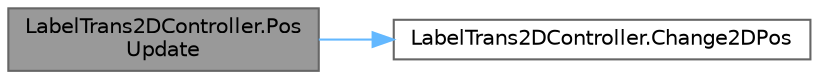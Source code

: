 digraph "LabelTrans2DController.PosUpdate"
{
 // LATEX_PDF_SIZE
  bgcolor="transparent";
  edge [fontname=Helvetica,fontsize=10,labelfontname=Helvetica,labelfontsize=10];
  node [fontname=Helvetica,fontsize=10,shape=box,height=0.2,width=0.4];
  rankdir="LR";
  Node1 [id="Node000001",label="LabelTrans2DController.Pos\lUpdate",height=0.2,width=0.4,color="gray40", fillcolor="grey60", style="filled", fontcolor="black",tooltip=" "];
  Node1 -> Node2 [id="edge1_Node000001_Node000002",color="steelblue1",style="solid",tooltip=" "];
  Node2 [id="Node000002",label="LabelTrans2DController.Change2DPos",height=0.2,width=0.4,color="grey40", fillcolor="white", style="filled",URL="$class_label_trans2_d_controller.html#ad2dfcffbb2f4f979f0f79e70d5325fdc",tooltip=" "];
}
